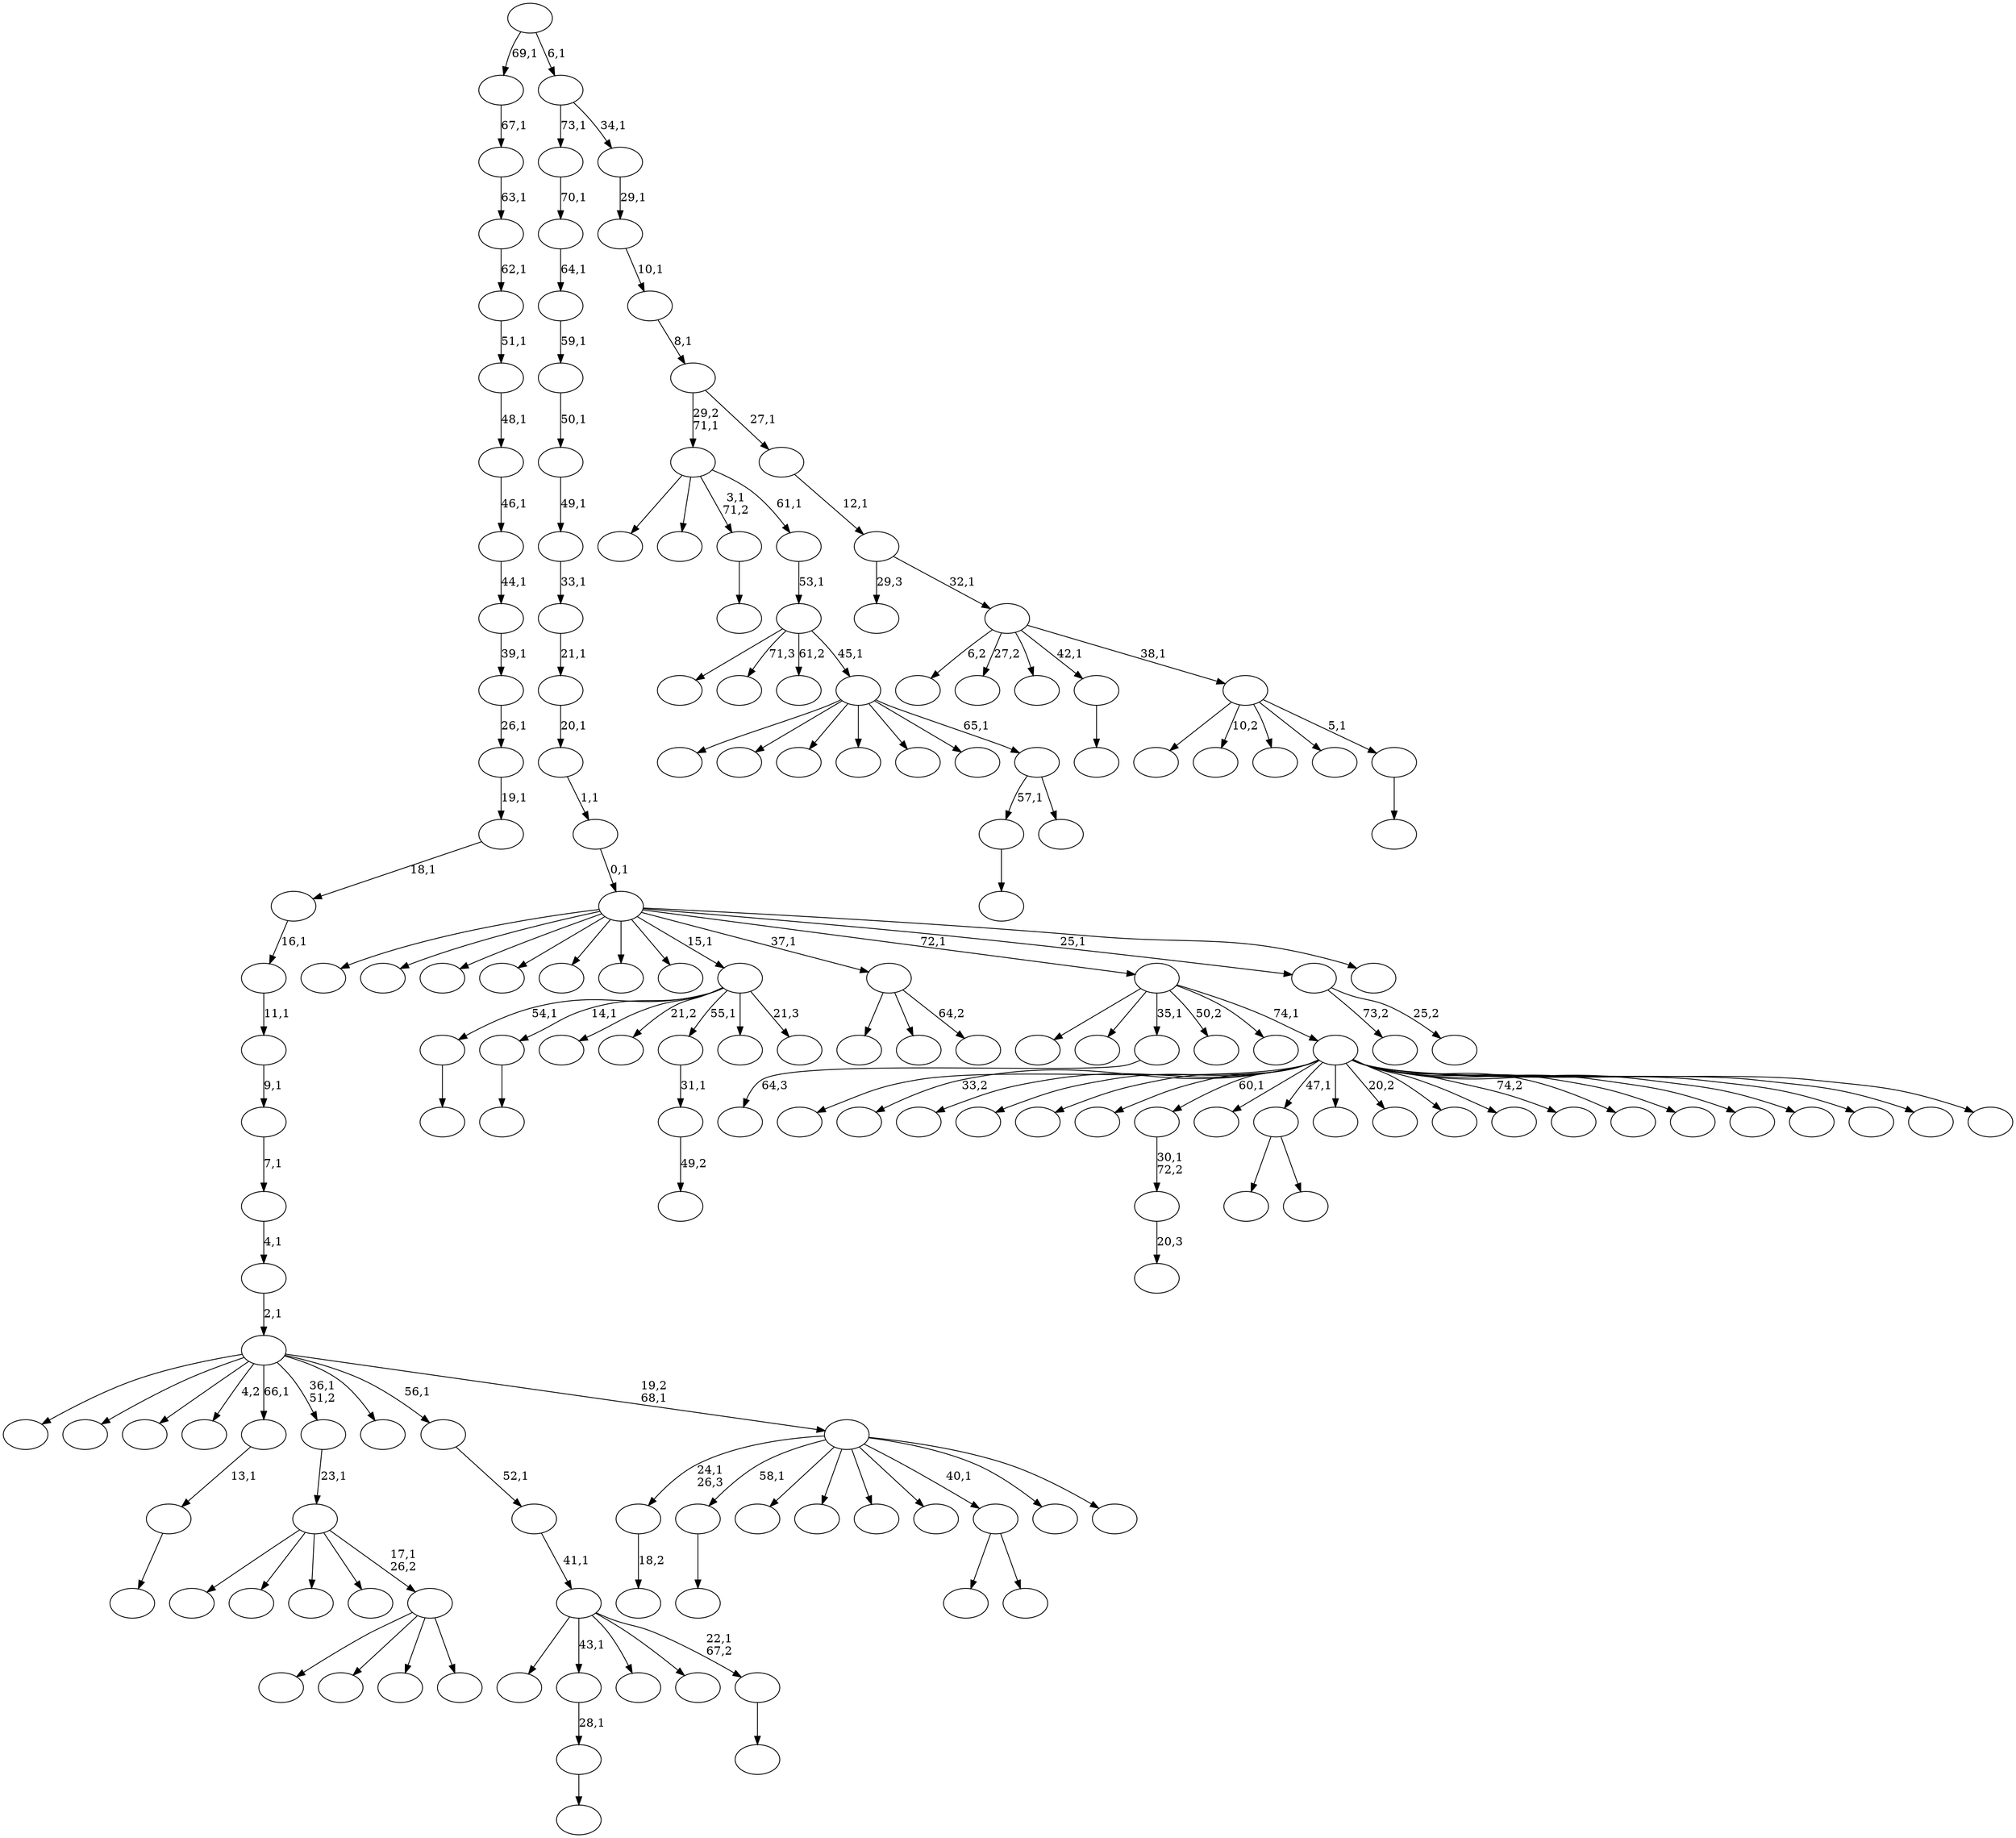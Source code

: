 digraph T {
	175 [label=""]
	174 [label=""]
	173 [label=""]
	172 [label=""]
	171 [label=""]
	170 [label=""]
	169 [label=""]
	168 [label=""]
	167 [label=""]
	166 [label=""]
	165 [label=""]
	164 [label=""]
	163 [label=""]
	162 [label=""]
	161 [label=""]
	160 [label=""]
	159 [label=""]
	158 [label=""]
	157 [label=""]
	156 [label=""]
	155 [label=""]
	154 [label=""]
	153 [label=""]
	152 [label=""]
	151 [label=""]
	150 [label=""]
	149 [label=""]
	148 [label=""]
	147 [label=""]
	146 [label=""]
	145 [label=""]
	144 [label=""]
	143 [label=""]
	142 [label=""]
	141 [label=""]
	140 [label=""]
	139 [label=""]
	138 [label=""]
	137 [label=""]
	136 [label=""]
	135 [label=""]
	134 [label=""]
	133 [label=""]
	132 [label=""]
	131 [label=""]
	130 [label=""]
	129 [label=""]
	128 [label=""]
	127 [label=""]
	126 [label=""]
	125 [label=""]
	124 [label=""]
	123 [label=""]
	122 [label=""]
	121 [label=""]
	120 [label=""]
	119 [label=""]
	118 [label=""]
	117 [label=""]
	116 [label=""]
	115 [label=""]
	114 [label=""]
	113 [label=""]
	112 [label=""]
	111 [label=""]
	110 [label=""]
	109 [label=""]
	108 [label=""]
	107 [label=""]
	106 [label=""]
	105 [label=""]
	104 [label=""]
	103 [label=""]
	102 [label=""]
	101 [label=""]
	100 [label=""]
	99 [label=""]
	98 [label=""]
	97 [label=""]
	96 [label=""]
	95 [label=""]
	94 [label=""]
	93 [label=""]
	92 [label=""]
	91 [label=""]
	90 [label=""]
	89 [label=""]
	88 [label=""]
	87 [label=""]
	86 [label=""]
	85 [label=""]
	84 [label=""]
	83 [label=""]
	82 [label=""]
	81 [label=""]
	80 [label=""]
	79 [label=""]
	78 [label=""]
	77 [label=""]
	76 [label=""]
	75 [label=""]
	74 [label=""]
	73 [label=""]
	72 [label=""]
	71 [label=""]
	70 [label=""]
	69 [label=""]
	68 [label=""]
	67 [label=""]
	66 [label=""]
	65 [label=""]
	64 [label=""]
	63 [label=""]
	62 [label=""]
	61 [label=""]
	60 [label=""]
	59 [label=""]
	58 [label=""]
	57 [label=""]
	56 [label=""]
	55 [label=""]
	54 [label=""]
	53 [label=""]
	52 [label=""]
	51 [label=""]
	50 [label=""]
	49 [label=""]
	48 [label=""]
	47 [label=""]
	46 [label=""]
	45 [label=""]
	44 [label=""]
	43 [label=""]
	42 [label=""]
	41 [label=""]
	40 [label=""]
	39 [label=""]
	38 [label=""]
	37 [label=""]
	36 [label=""]
	35 [label=""]
	34 [label=""]
	33 [label=""]
	32 [label=""]
	31 [label=""]
	30 [label=""]
	29 [label=""]
	28 [label=""]
	27 [label=""]
	26 [label=""]
	25 [label=""]
	24 [label=""]
	23 [label=""]
	22 [label=""]
	21 [label=""]
	20 [label=""]
	19 [label=""]
	18 [label=""]
	17 [label=""]
	16 [label=""]
	15 [label=""]
	14 [label=""]
	13 [label=""]
	12 [label=""]
	11 [label=""]
	10 [label=""]
	9 [label=""]
	8 [label=""]
	7 [label=""]
	6 [label=""]
	5 [label=""]
	4 [label=""]
	3 [label=""]
	2 [label=""]
	1 [label=""]
	0 [label=""]
	171 -> 172 [label=""]
	159 -> 160 [label=""]
	154 -> 155 [label="20,3"]
	153 -> 154 [label="30,1\n72,2"]
	147 -> 148 [label="18,2"]
	142 -> 175 [label=""]
	142 -> 143 [label=""]
	136 -> 137 [label=""]
	134 -> 135 [label=""]
	119 -> 120 [label="64,3"]
	104 -> 105 [label=""]
	103 -> 104 [label="28,1"]
	99 -> 100 [label="49,2"]
	98 -> 99 [label="31,1"]
	89 -> 90 [label=""]
	88 -> 89 [label="13,1"]
	82 -> 94 [label=""]
	82 -> 83 [label=""]
	77 -> 171 [label="54,1"]
	77 -> 159 [label="14,1"]
	77 -> 128 [label=""]
	77 -> 121 [label="21,2"]
	77 -> 98 [label="55,1"]
	77 -> 96 [label=""]
	77 -> 78 [label="21,3"]
	72 -> 73 [label=""]
	70 -> 173 [label=""]
	70 -> 163 [label=""]
	70 -> 71 [label="64,2"]
	68 -> 149 [label=""]
	68 -> 131 [label=""]
	68 -> 95 [label=""]
	68 -> 69 [label=""]
	67 -> 174 [label=""]
	67 -> 122 [label=""]
	67 -> 102 [label=""]
	67 -> 87 [label=""]
	67 -> 68 [label="17,1\n26,2"]
	66 -> 67 [label="23,1"]
	63 -> 64 [label=""]
	58 -> 170 [label=""]
	58 -> 165 [label="33,2"]
	58 -> 164 [label=""]
	58 -> 162 [label=""]
	58 -> 158 [label=""]
	58 -> 156 [label=""]
	58 -> 153 [label="60,1"]
	58 -> 150 [label=""]
	58 -> 142 [label="47,1"]
	58 -> 139 [label=""]
	58 -> 127 [label="20,2"]
	58 -> 125 [label=""]
	58 -> 110 [label=""]
	58 -> 107 [label="74,2"]
	58 -> 101 [label=""]
	58 -> 92 [label=""]
	58 -> 85 [label=""]
	58 -> 76 [label=""]
	58 -> 74 [label=""]
	58 -> 60 [label=""]
	58 -> 59 [label=""]
	57 -> 124 [label=""]
	57 -> 123 [label=""]
	57 -> 119 [label="35,1"]
	57 -> 118 [label="50,2"]
	57 -> 116 [label=""]
	57 -> 58 [label="74,1"]
	55 -> 134 [label="57,1"]
	55 -> 56 [label=""]
	54 -> 169 [label=""]
	54 -> 166 [label=""]
	54 -> 115 [label=""]
	54 -> 111 [label=""]
	54 -> 106 [label=""]
	54 -> 84 [label=""]
	54 -> 55 [label="65,1"]
	53 -> 140 [label=""]
	53 -> 129 [label="71,3"]
	53 -> 80 [label="61,2"]
	53 -> 54 [label="45,1"]
	52 -> 53 [label="53,1"]
	51 -> 146 [label=""]
	51 -> 91 [label=""]
	51 -> 72 [label="3,1\n71,2"]
	51 -> 52 [label="61,1"]
	49 -> 114 [label="73,2"]
	49 -> 50 [label="25,2"]
	47 -> 48 [label=""]
	46 -> 145 [label=""]
	46 -> 103 [label="43,1"]
	46 -> 79 [label=""]
	46 -> 75 [label=""]
	46 -> 47 [label="22,1\n67,2"]
	45 -> 46 [label="41,1"]
	44 -> 45 [label="52,1"]
	42 -> 147 [label="24,1\n26,3"]
	42 -> 136 [label="58,1"]
	42 -> 126 [label=""]
	42 -> 112 [label=""]
	42 -> 108 [label=""]
	42 -> 93 [label=""]
	42 -> 82 [label="40,1"]
	42 -> 62 [label=""]
	42 -> 43 [label=""]
	41 -> 161 [label=""]
	41 -> 132 [label=""]
	41 -> 117 [label=""]
	41 -> 113 [label="4,2"]
	41 -> 88 [label="66,1"]
	41 -> 66 [label="36,1\n51,2"]
	41 -> 61 [label=""]
	41 -> 44 [label="56,1"]
	41 -> 42 [label="19,2\n68,1"]
	40 -> 41 [label="2,1"]
	39 -> 40 [label="4,1"]
	38 -> 39 [label="7,1"]
	37 -> 38 [label="9,1"]
	36 -> 37 [label="11,1"]
	35 -> 36 [label="16,1"]
	34 -> 35 [label="18,1"]
	33 -> 34 [label="19,1"]
	32 -> 33 [label="26,1"]
	31 -> 32 [label="39,1"]
	30 -> 31 [label="44,1"]
	29 -> 30 [label="46,1"]
	28 -> 29 [label="48,1"]
	27 -> 28 [label="51,1"]
	26 -> 27 [label="62,1"]
	25 -> 26 [label="63,1"]
	24 -> 25 [label="67,1"]
	22 -> 167 [label=""]
	22 -> 157 [label=""]
	22 -> 151 [label=""]
	22 -> 144 [label=""]
	22 -> 109 [label=""]
	22 -> 97 [label=""]
	22 -> 81 [label=""]
	22 -> 77 [label="15,1"]
	22 -> 70 [label="37,1"]
	22 -> 57 [label="72,1"]
	22 -> 49 [label="25,1"]
	22 -> 23 [label=""]
	21 -> 22 [label="0,1"]
	20 -> 21 [label="1,1"]
	19 -> 20 [label="20,1"]
	18 -> 19 [label="21,1"]
	17 -> 18 [label="33,1"]
	16 -> 17 [label="49,1"]
	15 -> 16 [label="50,1"]
	14 -> 15 [label="59,1"]
	13 -> 14 [label="64,1"]
	12 -> 13 [label="70,1"]
	10 -> 11 [label=""]
	9 -> 152 [label=""]
	9 -> 138 [label="10,2"]
	9 -> 130 [label=""]
	9 -> 86 [label=""]
	9 -> 10 [label="5,1"]
	8 -> 168 [label="6,2"]
	8 -> 141 [label="27,2"]
	8 -> 133 [label=""]
	8 -> 63 [label="42,1"]
	8 -> 9 [label="38,1"]
	7 -> 65 [label="29,3"]
	7 -> 8 [label="32,1"]
	6 -> 7 [label="12,1"]
	5 -> 51 [label="29,2\n71,1"]
	5 -> 6 [label="27,1"]
	4 -> 5 [label="8,1"]
	3 -> 4 [label="10,1"]
	2 -> 3 [label="29,1"]
	1 -> 12 [label="73,1"]
	1 -> 2 [label="34,1"]
	0 -> 24 [label="69,1"]
	0 -> 1 [label="6,1"]
}
